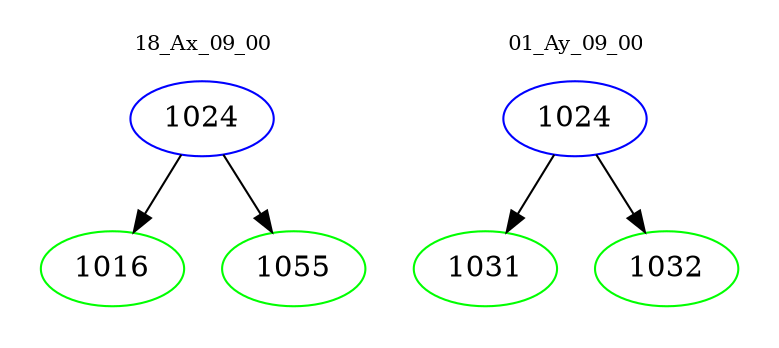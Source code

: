 digraph{
subgraph cluster_0 {
color = white
label = "18_Ax_09_00";
fontsize=10;
T0_1024 [label="1024", color="blue"]
T0_1024 -> T0_1016 [color="black"]
T0_1016 [label="1016", color="green"]
T0_1024 -> T0_1055 [color="black"]
T0_1055 [label="1055", color="green"]
}
subgraph cluster_1 {
color = white
label = "01_Ay_09_00";
fontsize=10;
T1_1024 [label="1024", color="blue"]
T1_1024 -> T1_1031 [color="black"]
T1_1031 [label="1031", color="green"]
T1_1024 -> T1_1032 [color="black"]
T1_1032 [label="1032", color="green"]
}
}
